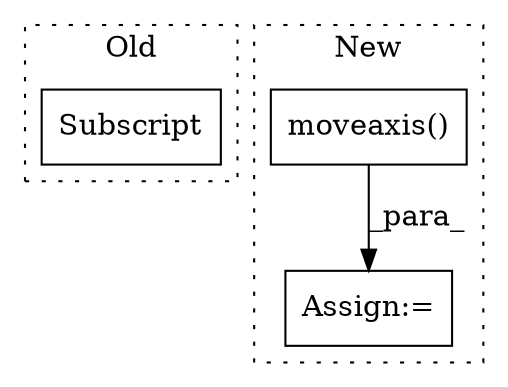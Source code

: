 digraph G {
subgraph cluster0 {
1 [label="Subscript" a="63" s="2210,0" l="28,0" shape="box"];
label = "Old";
style="dotted";
}
subgraph cluster1 {
2 [label="moveaxis()" a="75" s="2593,2634" l="12,1" shape="box"];
3 [label="Assign:=" a="68" s="2590" l="3" shape="box"];
label = "New";
style="dotted";
}
2 -> 3 [label="_para_"];
}